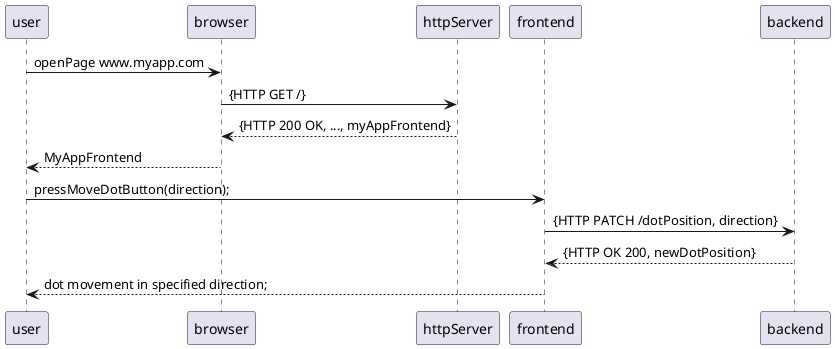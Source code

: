 @startuml

user->browser: openPage www.myapp.com
browser -> httpServer: {HTTP GET /}
browser <-- httpServer: {HTTP 200 OK, ..., myAppFrontend}
user <-- browser: MyAppFrontend

user -> frontend: pressMoveDotButton(direction);
frontend -> backend: {HTTP PATCH /dotPosition, direction}

frontend <-- backend: {HTTP OK 200, newDotPosition}
user <-- frontend: dot movement in specified direction;
@enduml